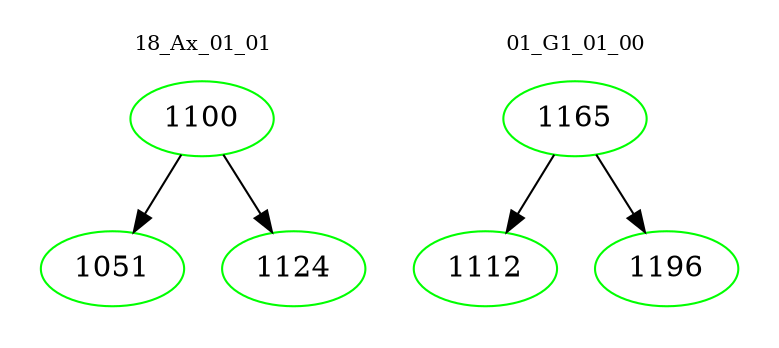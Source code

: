 digraph{
subgraph cluster_0 {
color = white
label = "18_Ax_01_01";
fontsize=10;
T0_1100 [label="1100", color="green"]
T0_1100 -> T0_1051 [color="black"]
T0_1051 [label="1051", color="green"]
T0_1100 -> T0_1124 [color="black"]
T0_1124 [label="1124", color="green"]
}
subgraph cluster_1 {
color = white
label = "01_G1_01_00";
fontsize=10;
T1_1165 [label="1165", color="green"]
T1_1165 -> T1_1112 [color="black"]
T1_1112 [label="1112", color="green"]
T1_1165 -> T1_1196 [color="black"]
T1_1196 [label="1196", color="green"]
}
}
